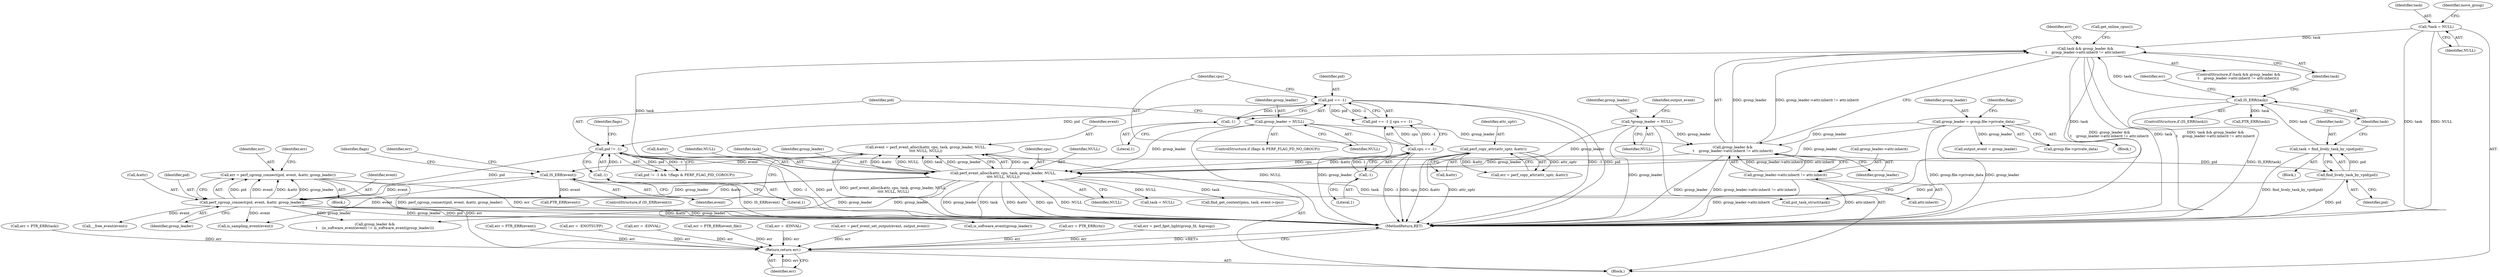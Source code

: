digraph "0_linux_f63a8daa5812afef4f06c962351687e1ff9ccb2b@API" {
"1000353" [label="(Call,err = perf_cgroup_connect(pid, event, &attr, group_leader))"];
"1000355" [label="(Call,perf_cgroup_connect(pid, event, &attr, group_leader))"];
"1000285" [label="(Call,pid != -1)"];
"1000219" [label="(Call,pid == -1)"];
"1000221" [label="(Call,-1)"];
"1000287" [label="(Call,-1)"];
"1000296" [label="(Call,find_lively_task_by_vpid(pid))"];
"1000340" [label="(Call,IS_ERR(event))"];
"1000328" [label="(Call,event = perf_event_alloc(&attr, cpu, task, group_leader, NULL,\n\t\t\t\t NULL, NULL))"];
"1000330" [label="(Call,perf_event_alloc(&attr, cpu, task, group_leader, NULL,\n\t\t\t\t NULL, NULL))"];
"1000171" [label="(Call,perf_copy_attr(attr_uptr, &attr))"];
"1000223" [label="(Call,cpu == -1)"];
"1000225" [label="(Call,-1)"];
"1000308" [label="(Call,task && group_leader &&\n\t    group_leader->attr.inherit != attr.inherit)"];
"1000148" [label="(Call,*task = NULL)"];
"1000299" [label="(Call,IS_ERR(task))"];
"1000294" [label="(Call,task = find_lively_task_by_vpid(pid))"];
"1000310" [label="(Call,group_leader &&\n\t    group_leader->attr.inherit != attr.inherit)"];
"1000129" [label="(Call,*group_leader = NULL)"];
"1000262" [label="(Call,group_leader = group.file->private_data)"];
"1000280" [label="(Call,group_leader = NULL)"];
"1000312" [label="(Call,group_leader->attr.inherit != attr.inherit)"];
"1000666" [label="(Return,return err;)"];
"1000328" [label="(Call,event = perf_event_alloc(&attr, cpu, task, group_leader, NULL,\n\t\t\t\t NULL, NULL))"];
"1000426" [label="(Call,find_get_context(pmu, task, event->cpu))"];
"1000436" [label="(Call,err = PTR_ERR(ctx))"];
"1000658" [label="(Call,put_task_struct(task))"];
"1000341" [label="(Identifier,event)"];
"1000331" [label="(Call,&attr)"];
"1000280" [label="(Call,group_leader = NULL)"];
"1000273" [label="(Call,output_event = group_leader)"];
"1000329" [label="(Identifier,event)"];
"1000276" [label="(ControlStructure,if (flags & PERF_FLAG_FD_NO_GROUP))"];
"1000225" [label="(Call,-1)"];
"1000284" [label="(Call,pid != -1 && !(flags & PERF_FLAG_PID_CGROUP))"];
"1000294" [label="(Call,task = find_lively_task_by_vpid(pid))"];
"1000310" [label="(Call,group_leader &&\n\t    group_leader->attr.inherit != attr.inherit)"];
"1000149" [label="(Identifier,task)"];
"1000253" [label="(Call,err = perf_fget_light(group_fd, &group))"];
"1000357" [label="(Identifier,event)"];
"1000358" [label="(Call,&attr)"];
"1000307" [label="(ControlStructure,if (task && group_leader &&\n\t    group_leader->attr.inherit != attr.inherit))"];
"1000353" [label="(Call,err = perf_cgroup_connect(pid, event, &attr, group_leader))"];
"1000291" [label="(Identifier,flags)"];
"1000148" [label="(Call,*task = NULL)"];
"1000356" [label="(Identifier,pid)"];
"1000171" [label="(Call,perf_copy_attr(attr_uptr, &attr))"];
"1000172" [label="(Identifier,attr_uptr)"];
"1000223" [label="(Call,cpu == -1)"];
"1000281" [label="(Identifier,group_leader)"];
"1000271" [label="(Identifier,flags)"];
"1000155" [label="(Identifier,move_group)"];
"1000302" [label="(Call,err = PTR_ERR(task))"];
"1000318" [label="(Call,attr.inherit)"];
"1000338" [label="(Identifier,NULL)"];
"1000300" [label="(Identifier,task)"];
"1000287" [label="(Call,-1)"];
"1000226" [label="(Literal,1)"];
"1000309" [label="(Identifier,task)"];
"1000296" [label="(Call,find_lively_task_by_vpid(pid))"];
"1000337" [label="(Identifier,NULL)"];
"1000298" [label="(ControlStructure,if (IS_ERR(task)))"];
"1000355" [label="(Call,perf_cgroup_connect(pid, event, &attr, group_leader))"];
"1000334" [label="(Identifier,task)"];
"1000343" [label="(Call,err = PTR_ERR(event))"];
"1000129" [label="(Call,*group_leader = NULL)"];
"1000222" [label="(Literal,1)"];
"1000350" [label="(Identifier,flags)"];
"1000354" [label="(Identifier,err)"];
"1000380" [label="(Call,err = -ENOTSUPP)"];
"1000134" [label="(Identifier,output_event)"];
"1000218" [label="(Call,pid == -1 || cpu == -1)"];
"1000360" [label="(Identifier,group_leader)"];
"1000340" [label="(Call,IS_ERR(event))"];
"1000323" [label="(Identifier,err)"];
"1000668" [label="(MethodReturn,RET)"];
"1000345" [label="(Call,PTR_ERR(event))"];
"1000288" [label="(Literal,1)"];
"1000344" [label="(Identifier,err)"];
"1000322" [label="(Call,err = -EINVAL)"];
"1000666" [label="(Return,return err;)"];
"1000312" [label="(Call,group_leader->attr.inherit != attr.inherit)"];
"1000335" [label="(Identifier,group_leader)"];
"1000295" [label="(Identifier,task)"];
"1000150" [label="(Identifier,NULL)"];
"1000327" [label="(Call,get_online_cpus())"];
"1000393" [label="(Call,group_leader &&\n\t    (is_software_event(event) != is_software_event(group_leader)))"];
"1000304" [label="(Call,PTR_ERR(task))"];
"1000169" [label="(Call,err = perf_copy_attr(attr_uptr, &attr))"];
"1000333" [label="(Identifier,cpu)"];
"1000173" [label="(Call,&attr)"];
"1000446" [label="(Call,task = NULL)"];
"1000527" [label="(Call,err = PTR_ERR(event_file))"];
"1000293" [label="(Block,)"];
"1000263" [label="(Identifier,group_leader)"];
"1000224" [label="(Identifier,cpu)"];
"1000221" [label="(Call,-1)"];
"1000311" [label="(Identifier,group_leader)"];
"1000285" [label="(Call,pid != -1)"];
"1000127" [label="(Block,)"];
"1000220" [label="(Identifier,pid)"];
"1000262" [label="(Call,group_leader = group.file->private_data)"];
"1000330" [label="(Call,perf_event_alloc(&attr, cpu, task, group_leader, NULL,\n\t\t\t\t NULL, NULL))"];
"1000303" [label="(Identifier,err)"];
"1000299" [label="(Call,IS_ERR(task))"];
"1000667" [label="(Identifier,err)"];
"1000313" [label="(Call,group_leader->attr.inherit)"];
"1000282" [label="(Identifier,NULL)"];
"1000336" [label="(Identifier,NULL)"];
"1000131" [label="(Identifier,NULL)"];
"1000286" [label="(Identifier,pid)"];
"1000130" [label="(Identifier,group_leader)"];
"1000352" [label="(Block,)"];
"1000264" [label="(Call,group.file->private_data)"];
"1000368" [label="(Call,is_sampling_event(event))"];
"1000452" [label="(Call,err = -EINVAL)"];
"1000219" [label="(Call,pid == -1)"];
"1000364" [label="(Call,__free_event(event))"];
"1000297" [label="(Identifier,pid)"];
"1000507" [label="(Call,err = perf_event_set_output(event, output_event))"];
"1000362" [label="(Identifier,err)"];
"1000398" [label="(Call,is_software_event(group_leader))"];
"1000339" [label="(ControlStructure,if (IS_ERR(event)))"];
"1000308" [label="(Call,task && group_leader &&\n\t    group_leader->attr.inherit != attr.inherit)"];
"1000252" [label="(Block,)"];
"1000353" -> "1000352"  [label="AST: "];
"1000353" -> "1000355"  [label="CFG: "];
"1000354" -> "1000353"  [label="AST: "];
"1000355" -> "1000353"  [label="AST: "];
"1000362" -> "1000353"  [label="CFG: "];
"1000353" -> "1000668"  [label="DDG: err"];
"1000353" -> "1000668"  [label="DDG: perf_cgroup_connect(pid, event, &attr, group_leader)"];
"1000355" -> "1000353"  [label="DDG: pid"];
"1000355" -> "1000353"  [label="DDG: event"];
"1000355" -> "1000353"  [label="DDG: &attr"];
"1000355" -> "1000353"  [label="DDG: group_leader"];
"1000353" -> "1000666"  [label="DDG: err"];
"1000355" -> "1000360"  [label="CFG: "];
"1000356" -> "1000355"  [label="AST: "];
"1000357" -> "1000355"  [label="AST: "];
"1000358" -> "1000355"  [label="AST: "];
"1000360" -> "1000355"  [label="AST: "];
"1000355" -> "1000668"  [label="DDG: pid"];
"1000355" -> "1000668"  [label="DDG: &attr"];
"1000355" -> "1000668"  [label="DDG: group_leader"];
"1000285" -> "1000355"  [label="DDG: pid"];
"1000296" -> "1000355"  [label="DDG: pid"];
"1000340" -> "1000355"  [label="DDG: event"];
"1000330" -> "1000355"  [label="DDG: &attr"];
"1000330" -> "1000355"  [label="DDG: group_leader"];
"1000355" -> "1000364"  [label="DDG: event"];
"1000355" -> "1000368"  [label="DDG: event"];
"1000355" -> "1000393"  [label="DDG: group_leader"];
"1000355" -> "1000398"  [label="DDG: group_leader"];
"1000285" -> "1000284"  [label="AST: "];
"1000285" -> "1000287"  [label="CFG: "];
"1000286" -> "1000285"  [label="AST: "];
"1000287" -> "1000285"  [label="AST: "];
"1000291" -> "1000285"  [label="CFG: "];
"1000284" -> "1000285"  [label="CFG: "];
"1000285" -> "1000668"  [label="DDG: pid"];
"1000285" -> "1000668"  [label="DDG: -1"];
"1000285" -> "1000284"  [label="DDG: pid"];
"1000285" -> "1000284"  [label="DDG: -1"];
"1000219" -> "1000285"  [label="DDG: pid"];
"1000287" -> "1000285"  [label="DDG: 1"];
"1000285" -> "1000296"  [label="DDG: pid"];
"1000219" -> "1000218"  [label="AST: "];
"1000219" -> "1000221"  [label="CFG: "];
"1000220" -> "1000219"  [label="AST: "];
"1000221" -> "1000219"  [label="AST: "];
"1000224" -> "1000219"  [label="CFG: "];
"1000218" -> "1000219"  [label="CFG: "];
"1000219" -> "1000668"  [label="DDG: -1"];
"1000219" -> "1000668"  [label="DDG: pid"];
"1000219" -> "1000218"  [label="DDG: pid"];
"1000219" -> "1000218"  [label="DDG: -1"];
"1000221" -> "1000219"  [label="DDG: 1"];
"1000221" -> "1000222"  [label="CFG: "];
"1000222" -> "1000221"  [label="AST: "];
"1000287" -> "1000288"  [label="CFG: "];
"1000288" -> "1000287"  [label="AST: "];
"1000296" -> "1000294"  [label="AST: "];
"1000296" -> "1000297"  [label="CFG: "];
"1000297" -> "1000296"  [label="AST: "];
"1000294" -> "1000296"  [label="CFG: "];
"1000296" -> "1000668"  [label="DDG: pid"];
"1000296" -> "1000294"  [label="DDG: pid"];
"1000340" -> "1000339"  [label="AST: "];
"1000340" -> "1000341"  [label="CFG: "];
"1000341" -> "1000340"  [label="AST: "];
"1000344" -> "1000340"  [label="CFG: "];
"1000350" -> "1000340"  [label="CFG: "];
"1000340" -> "1000668"  [label="DDG: IS_ERR(event)"];
"1000328" -> "1000340"  [label="DDG: event"];
"1000340" -> "1000345"  [label="DDG: event"];
"1000340" -> "1000368"  [label="DDG: event"];
"1000328" -> "1000127"  [label="AST: "];
"1000328" -> "1000330"  [label="CFG: "];
"1000329" -> "1000328"  [label="AST: "];
"1000330" -> "1000328"  [label="AST: "];
"1000341" -> "1000328"  [label="CFG: "];
"1000328" -> "1000668"  [label="DDG: perf_event_alloc(&attr, cpu, task, group_leader, NULL,\n\t\t\t\t NULL, NULL)"];
"1000330" -> "1000328"  [label="DDG: cpu"];
"1000330" -> "1000328"  [label="DDG: &attr"];
"1000330" -> "1000328"  [label="DDG: NULL"];
"1000330" -> "1000328"  [label="DDG: task"];
"1000330" -> "1000328"  [label="DDG: group_leader"];
"1000330" -> "1000338"  [label="CFG: "];
"1000331" -> "1000330"  [label="AST: "];
"1000333" -> "1000330"  [label="AST: "];
"1000334" -> "1000330"  [label="AST: "];
"1000335" -> "1000330"  [label="AST: "];
"1000336" -> "1000330"  [label="AST: "];
"1000337" -> "1000330"  [label="AST: "];
"1000338" -> "1000330"  [label="AST: "];
"1000330" -> "1000668"  [label="DDG: task"];
"1000330" -> "1000668"  [label="DDG: &attr"];
"1000330" -> "1000668"  [label="DDG: cpu"];
"1000330" -> "1000668"  [label="DDG: NULL"];
"1000330" -> "1000668"  [label="DDG: group_leader"];
"1000171" -> "1000330"  [label="DDG: &attr"];
"1000223" -> "1000330"  [label="DDG: cpu"];
"1000308" -> "1000330"  [label="DDG: task"];
"1000129" -> "1000330"  [label="DDG: group_leader"];
"1000310" -> "1000330"  [label="DDG: group_leader"];
"1000262" -> "1000330"  [label="DDG: group_leader"];
"1000280" -> "1000330"  [label="DDG: group_leader"];
"1000330" -> "1000393"  [label="DDG: group_leader"];
"1000330" -> "1000398"  [label="DDG: group_leader"];
"1000330" -> "1000426"  [label="DDG: task"];
"1000330" -> "1000446"  [label="DDG: NULL"];
"1000330" -> "1000658"  [label="DDG: task"];
"1000171" -> "1000169"  [label="AST: "];
"1000171" -> "1000173"  [label="CFG: "];
"1000172" -> "1000171"  [label="AST: "];
"1000173" -> "1000171"  [label="AST: "];
"1000169" -> "1000171"  [label="CFG: "];
"1000171" -> "1000668"  [label="DDG: attr_uptr"];
"1000171" -> "1000668"  [label="DDG: &attr"];
"1000171" -> "1000169"  [label="DDG: attr_uptr"];
"1000171" -> "1000169"  [label="DDG: &attr"];
"1000223" -> "1000218"  [label="AST: "];
"1000223" -> "1000225"  [label="CFG: "];
"1000224" -> "1000223"  [label="AST: "];
"1000225" -> "1000223"  [label="AST: "];
"1000218" -> "1000223"  [label="CFG: "];
"1000223" -> "1000668"  [label="DDG: -1"];
"1000223" -> "1000668"  [label="DDG: cpu"];
"1000223" -> "1000218"  [label="DDG: cpu"];
"1000223" -> "1000218"  [label="DDG: -1"];
"1000225" -> "1000223"  [label="DDG: 1"];
"1000225" -> "1000226"  [label="CFG: "];
"1000226" -> "1000225"  [label="AST: "];
"1000308" -> "1000307"  [label="AST: "];
"1000308" -> "1000309"  [label="CFG: "];
"1000308" -> "1000310"  [label="CFG: "];
"1000309" -> "1000308"  [label="AST: "];
"1000310" -> "1000308"  [label="AST: "];
"1000323" -> "1000308"  [label="CFG: "];
"1000327" -> "1000308"  [label="CFG: "];
"1000308" -> "1000668"  [label="DDG: group_leader &&\n\t    group_leader->attr.inherit != attr.inherit"];
"1000308" -> "1000668"  [label="DDG: task"];
"1000308" -> "1000668"  [label="DDG: task && group_leader &&\n\t    group_leader->attr.inherit != attr.inherit"];
"1000148" -> "1000308"  [label="DDG: task"];
"1000299" -> "1000308"  [label="DDG: task"];
"1000310" -> "1000308"  [label="DDG: group_leader"];
"1000310" -> "1000308"  [label="DDG: group_leader->attr.inherit != attr.inherit"];
"1000308" -> "1000658"  [label="DDG: task"];
"1000148" -> "1000127"  [label="AST: "];
"1000148" -> "1000150"  [label="CFG: "];
"1000149" -> "1000148"  [label="AST: "];
"1000150" -> "1000148"  [label="AST: "];
"1000155" -> "1000148"  [label="CFG: "];
"1000148" -> "1000668"  [label="DDG: task"];
"1000148" -> "1000668"  [label="DDG: NULL"];
"1000299" -> "1000298"  [label="AST: "];
"1000299" -> "1000300"  [label="CFG: "];
"1000300" -> "1000299"  [label="AST: "];
"1000303" -> "1000299"  [label="CFG: "];
"1000309" -> "1000299"  [label="CFG: "];
"1000299" -> "1000668"  [label="DDG: IS_ERR(task)"];
"1000294" -> "1000299"  [label="DDG: task"];
"1000299" -> "1000304"  [label="DDG: task"];
"1000294" -> "1000293"  [label="AST: "];
"1000295" -> "1000294"  [label="AST: "];
"1000300" -> "1000294"  [label="CFG: "];
"1000294" -> "1000668"  [label="DDG: find_lively_task_by_vpid(pid)"];
"1000310" -> "1000311"  [label="CFG: "];
"1000310" -> "1000312"  [label="CFG: "];
"1000311" -> "1000310"  [label="AST: "];
"1000312" -> "1000310"  [label="AST: "];
"1000310" -> "1000668"  [label="DDG: group_leader->attr.inherit != attr.inherit"];
"1000310" -> "1000668"  [label="DDG: group_leader"];
"1000129" -> "1000310"  [label="DDG: group_leader"];
"1000262" -> "1000310"  [label="DDG: group_leader"];
"1000280" -> "1000310"  [label="DDG: group_leader"];
"1000312" -> "1000310"  [label="DDG: group_leader->attr.inherit"];
"1000312" -> "1000310"  [label="DDG: attr.inherit"];
"1000129" -> "1000127"  [label="AST: "];
"1000129" -> "1000131"  [label="CFG: "];
"1000130" -> "1000129"  [label="AST: "];
"1000131" -> "1000129"  [label="AST: "];
"1000134" -> "1000129"  [label="CFG: "];
"1000129" -> "1000668"  [label="DDG: group_leader"];
"1000262" -> "1000252"  [label="AST: "];
"1000262" -> "1000264"  [label="CFG: "];
"1000263" -> "1000262"  [label="AST: "];
"1000264" -> "1000262"  [label="AST: "];
"1000271" -> "1000262"  [label="CFG: "];
"1000262" -> "1000668"  [label="DDG: group.file->private_data"];
"1000262" -> "1000668"  [label="DDG: group_leader"];
"1000262" -> "1000273"  [label="DDG: group_leader"];
"1000280" -> "1000276"  [label="AST: "];
"1000280" -> "1000282"  [label="CFG: "];
"1000281" -> "1000280"  [label="AST: "];
"1000282" -> "1000280"  [label="AST: "];
"1000286" -> "1000280"  [label="CFG: "];
"1000280" -> "1000668"  [label="DDG: NULL"];
"1000280" -> "1000668"  [label="DDG: group_leader"];
"1000312" -> "1000318"  [label="CFG: "];
"1000313" -> "1000312"  [label="AST: "];
"1000318" -> "1000312"  [label="AST: "];
"1000312" -> "1000668"  [label="DDG: attr.inherit"];
"1000312" -> "1000668"  [label="DDG: group_leader->attr.inherit"];
"1000666" -> "1000127"  [label="AST: "];
"1000666" -> "1000667"  [label="CFG: "];
"1000667" -> "1000666"  [label="AST: "];
"1000668" -> "1000666"  [label="CFG: "];
"1000666" -> "1000668"  [label="DDG: <RET>"];
"1000667" -> "1000666"  [label="DDG: err"];
"1000343" -> "1000666"  [label="DDG: err"];
"1000436" -> "1000666"  [label="DDG: err"];
"1000253" -> "1000666"  [label="DDG: err"];
"1000452" -> "1000666"  [label="DDG: err"];
"1000322" -> "1000666"  [label="DDG: err"];
"1000380" -> "1000666"  [label="DDG: err"];
"1000507" -> "1000666"  [label="DDG: err"];
"1000302" -> "1000666"  [label="DDG: err"];
"1000527" -> "1000666"  [label="DDG: err"];
}
